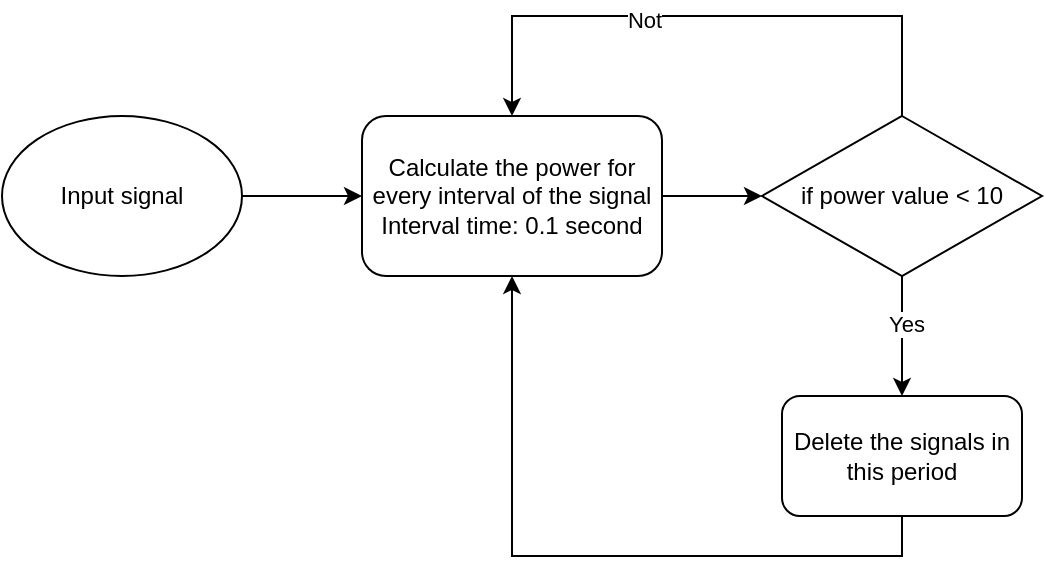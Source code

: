 <mxfile version="22.1.2" type="device">
  <diagram name="第 1 页" id="F556ln67XnRi2TWSHiP_">
    <mxGraphModel dx="1206" dy="809" grid="1" gridSize="10" guides="1" tooltips="1" connect="1" arrows="1" fold="1" page="1" pageScale="1" pageWidth="827" pageHeight="1169" math="0" shadow="0">
      <root>
        <mxCell id="0" />
        <mxCell id="1" parent="0" />
        <mxCell id="UmAhBJwKP6bVPLqbFSsK-2" value="" style="endArrow=classic;html=1;rounded=0;entryX=0;entryY=0.5;entryDx=0;entryDy=0;exitX=1;exitY=0.5;exitDx=0;exitDy=0;" parent="1" source="UmAhBJwKP6bVPLqbFSsK-6" target="UmAhBJwKP6bVPLqbFSsK-8" edge="1">
          <mxGeometry width="50" height="50" relative="1" as="geometry">
            <mxPoint x="200" y="280" as="sourcePoint" />
            <mxPoint x="240" y="280" as="targetPoint" />
          </mxGeometry>
        </mxCell>
        <mxCell id="UmAhBJwKP6bVPLqbFSsK-6" value="Input signal" style="ellipse;whiteSpace=wrap;html=1;" parent="1" vertex="1">
          <mxGeometry x="70" y="240" width="120" height="80" as="geometry" />
        </mxCell>
        <mxCell id="UmAhBJwKP6bVPLqbFSsK-10" style="edgeStyle=orthogonalEdgeStyle;rounded=0;orthogonalLoop=1;jettySize=auto;html=1;exitX=1;exitY=0.5;exitDx=0;exitDy=0;entryX=0;entryY=0.5;entryDx=0;entryDy=0;" parent="1" source="UmAhBJwKP6bVPLqbFSsK-8" target="UmAhBJwKP6bVPLqbFSsK-9" edge="1">
          <mxGeometry relative="1" as="geometry" />
        </mxCell>
        <mxCell id="UmAhBJwKP6bVPLqbFSsK-8" value="Calculate the power for every interval of the signal&lt;br&gt;Interval time: 0.1 second" style="rounded=1;whiteSpace=wrap;html=1;" parent="1" vertex="1">
          <mxGeometry x="250" y="240" width="150" height="80" as="geometry" />
        </mxCell>
        <mxCell id="UmAhBJwKP6bVPLqbFSsK-13" style="edgeStyle=orthogonalEdgeStyle;rounded=0;orthogonalLoop=1;jettySize=auto;html=1;exitX=0.5;exitY=1;exitDx=0;exitDy=0;entryX=0.5;entryY=0;entryDx=0;entryDy=0;" parent="1" source="UmAhBJwKP6bVPLqbFSsK-9" target="UmAhBJwKP6bVPLqbFSsK-11" edge="1">
          <mxGeometry relative="1" as="geometry" />
        </mxCell>
        <mxCell id="UmAhBJwKP6bVPLqbFSsK-14" value="Yes" style="edgeLabel;html=1;align=center;verticalAlign=middle;resizable=0;points=[];" parent="UmAhBJwKP6bVPLqbFSsK-13" vertex="1" connectable="0">
          <mxGeometry x="-0.2" y="2" relative="1" as="geometry">
            <mxPoint as="offset" />
          </mxGeometry>
        </mxCell>
        <mxCell id="UmAhBJwKP6bVPLqbFSsK-15" style="edgeStyle=orthogonalEdgeStyle;rounded=0;orthogonalLoop=1;jettySize=auto;html=1;exitX=0.5;exitY=0;exitDx=0;exitDy=0;entryX=0.5;entryY=0;entryDx=0;entryDy=0;" parent="1" source="UmAhBJwKP6bVPLqbFSsK-9" target="UmAhBJwKP6bVPLqbFSsK-8" edge="1">
          <mxGeometry relative="1" as="geometry">
            <Array as="points">
              <mxPoint x="520" y="190" />
              <mxPoint x="325" y="190" />
            </Array>
          </mxGeometry>
        </mxCell>
        <mxCell id="UmAhBJwKP6bVPLqbFSsK-16" value="Not" style="edgeLabel;html=1;align=center;verticalAlign=middle;resizable=0;points=[];" parent="UmAhBJwKP6bVPLqbFSsK-15" vertex="1" connectable="0">
          <mxGeometry x="0.214" y="2" relative="1" as="geometry">
            <mxPoint as="offset" />
          </mxGeometry>
        </mxCell>
        <mxCell id="UmAhBJwKP6bVPLqbFSsK-9" value="if power value &amp;lt; 10" style="rhombus;whiteSpace=wrap;html=1;" parent="1" vertex="1">
          <mxGeometry x="450" y="240" width="140" height="80" as="geometry" />
        </mxCell>
        <mxCell id="UmAhBJwKP6bVPLqbFSsK-17" style="edgeStyle=orthogonalEdgeStyle;rounded=0;orthogonalLoop=1;jettySize=auto;html=1;exitX=0.5;exitY=1;exitDx=0;exitDy=0;entryX=0.5;entryY=1;entryDx=0;entryDy=0;" parent="1" source="UmAhBJwKP6bVPLqbFSsK-11" target="UmAhBJwKP6bVPLqbFSsK-8" edge="1">
          <mxGeometry relative="1" as="geometry" />
        </mxCell>
        <mxCell id="UmAhBJwKP6bVPLqbFSsK-11" value="Delete the signals in this period" style="rounded=1;whiteSpace=wrap;html=1;" parent="1" vertex="1">
          <mxGeometry x="460" y="380" width="120" height="60" as="geometry" />
        </mxCell>
      </root>
    </mxGraphModel>
  </diagram>
</mxfile>
